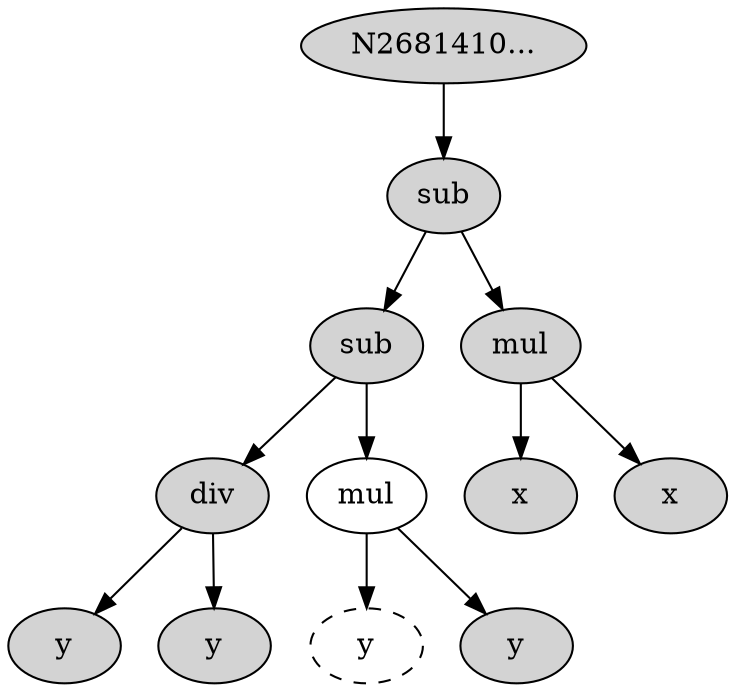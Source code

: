  digraph G2681410 {
N2681410[ style="filled"  label="N2681410..."];
N2681410 -> N2681411;
N2681411[ style="filled"  label="sub"];
N2681411 -> N2681412;
N2681412[ style="filled"  label="sub"];
N2681412 -> N2681413;
N2681413[ style="filled"  label="div"];
N2681413 -> N2681414;
N2681414[ style="filled"  label="y"];
N2681413 -> N2681415;
N2681415[ style="filled"  label="y"];
N2681412 -> N2681416;
N2681416[ style="solid"  label="mul"];
N2681416 -> N2681429;
N2681429[ style="dashed"  label="y"];
N2681416 -> N2681418;
N2681418[ style="filled"  label="y"];
N2681411 -> N2681419;
N2681419[ style="filled"  label="mul"];
N2681419 -> N2681420;
N2681420[ style="filled"  label="x"];
N2681419 -> N2681421;
N2681421[ style="filled"  label="x"];
}
